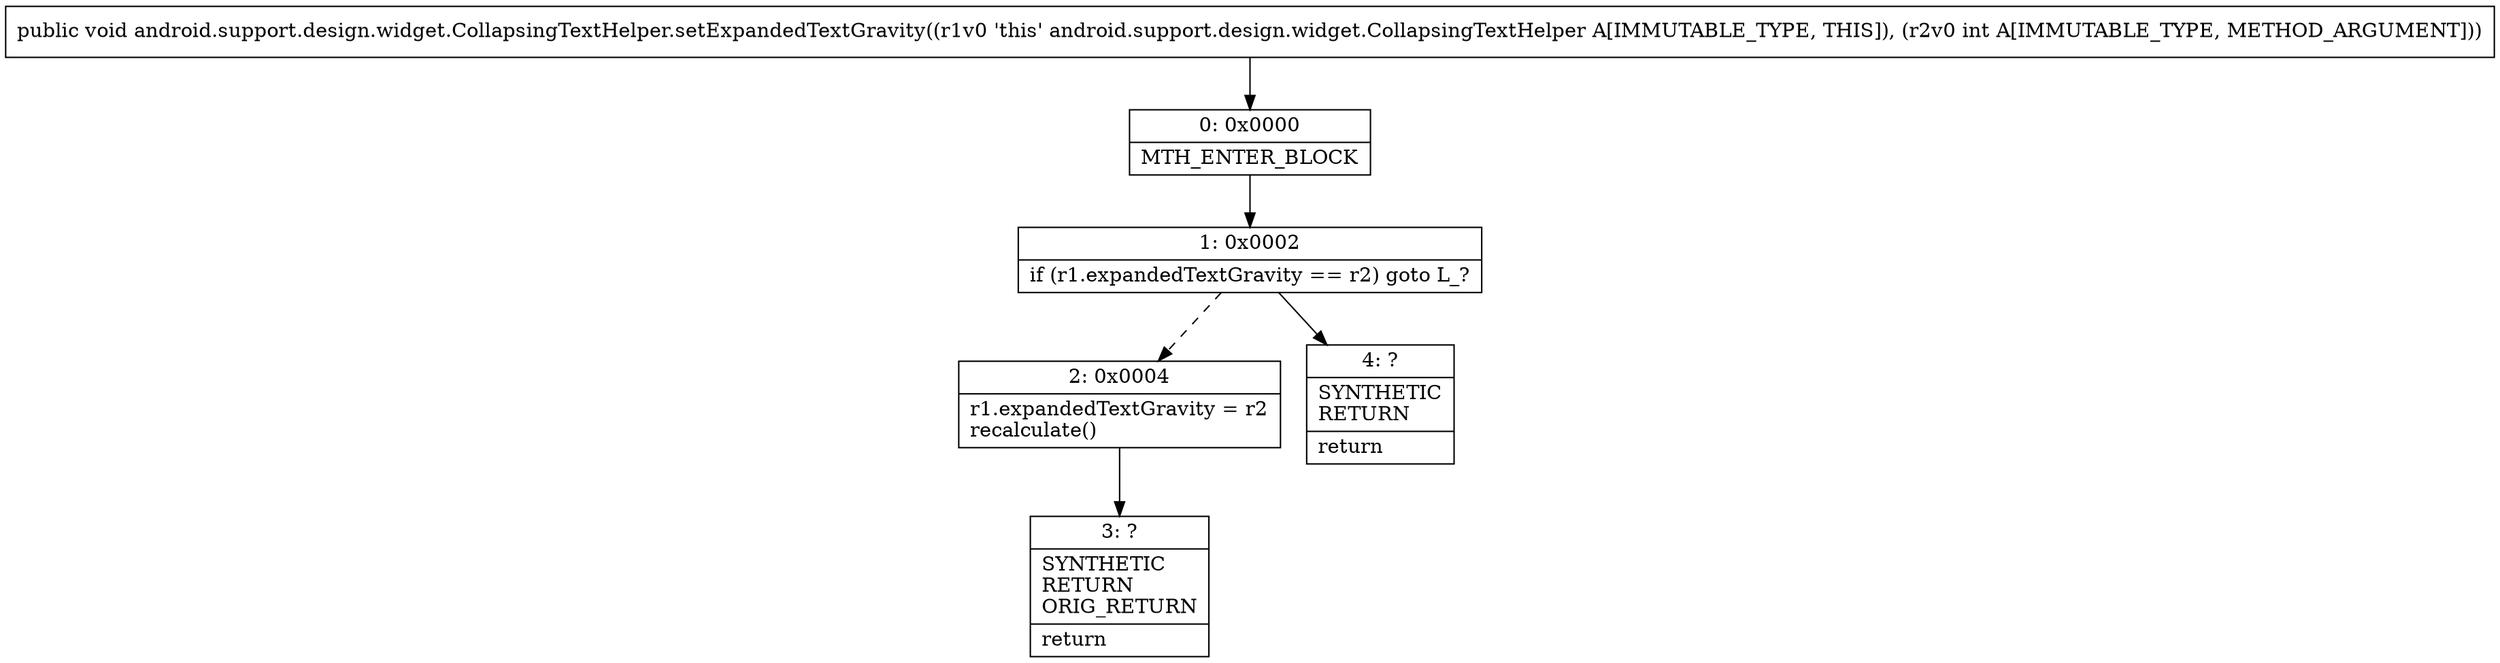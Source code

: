 digraph "CFG forandroid.support.design.widget.CollapsingTextHelper.setExpandedTextGravity(I)V" {
Node_0 [shape=record,label="{0\:\ 0x0000|MTH_ENTER_BLOCK\l}"];
Node_1 [shape=record,label="{1\:\ 0x0002|if (r1.expandedTextGravity == r2) goto L_?\l}"];
Node_2 [shape=record,label="{2\:\ 0x0004|r1.expandedTextGravity = r2\lrecalculate()\l}"];
Node_3 [shape=record,label="{3\:\ ?|SYNTHETIC\lRETURN\lORIG_RETURN\l|return\l}"];
Node_4 [shape=record,label="{4\:\ ?|SYNTHETIC\lRETURN\l|return\l}"];
MethodNode[shape=record,label="{public void android.support.design.widget.CollapsingTextHelper.setExpandedTextGravity((r1v0 'this' android.support.design.widget.CollapsingTextHelper A[IMMUTABLE_TYPE, THIS]), (r2v0 int A[IMMUTABLE_TYPE, METHOD_ARGUMENT])) }"];
MethodNode -> Node_0;
Node_0 -> Node_1;
Node_1 -> Node_2[style=dashed];
Node_1 -> Node_4;
Node_2 -> Node_3;
}

